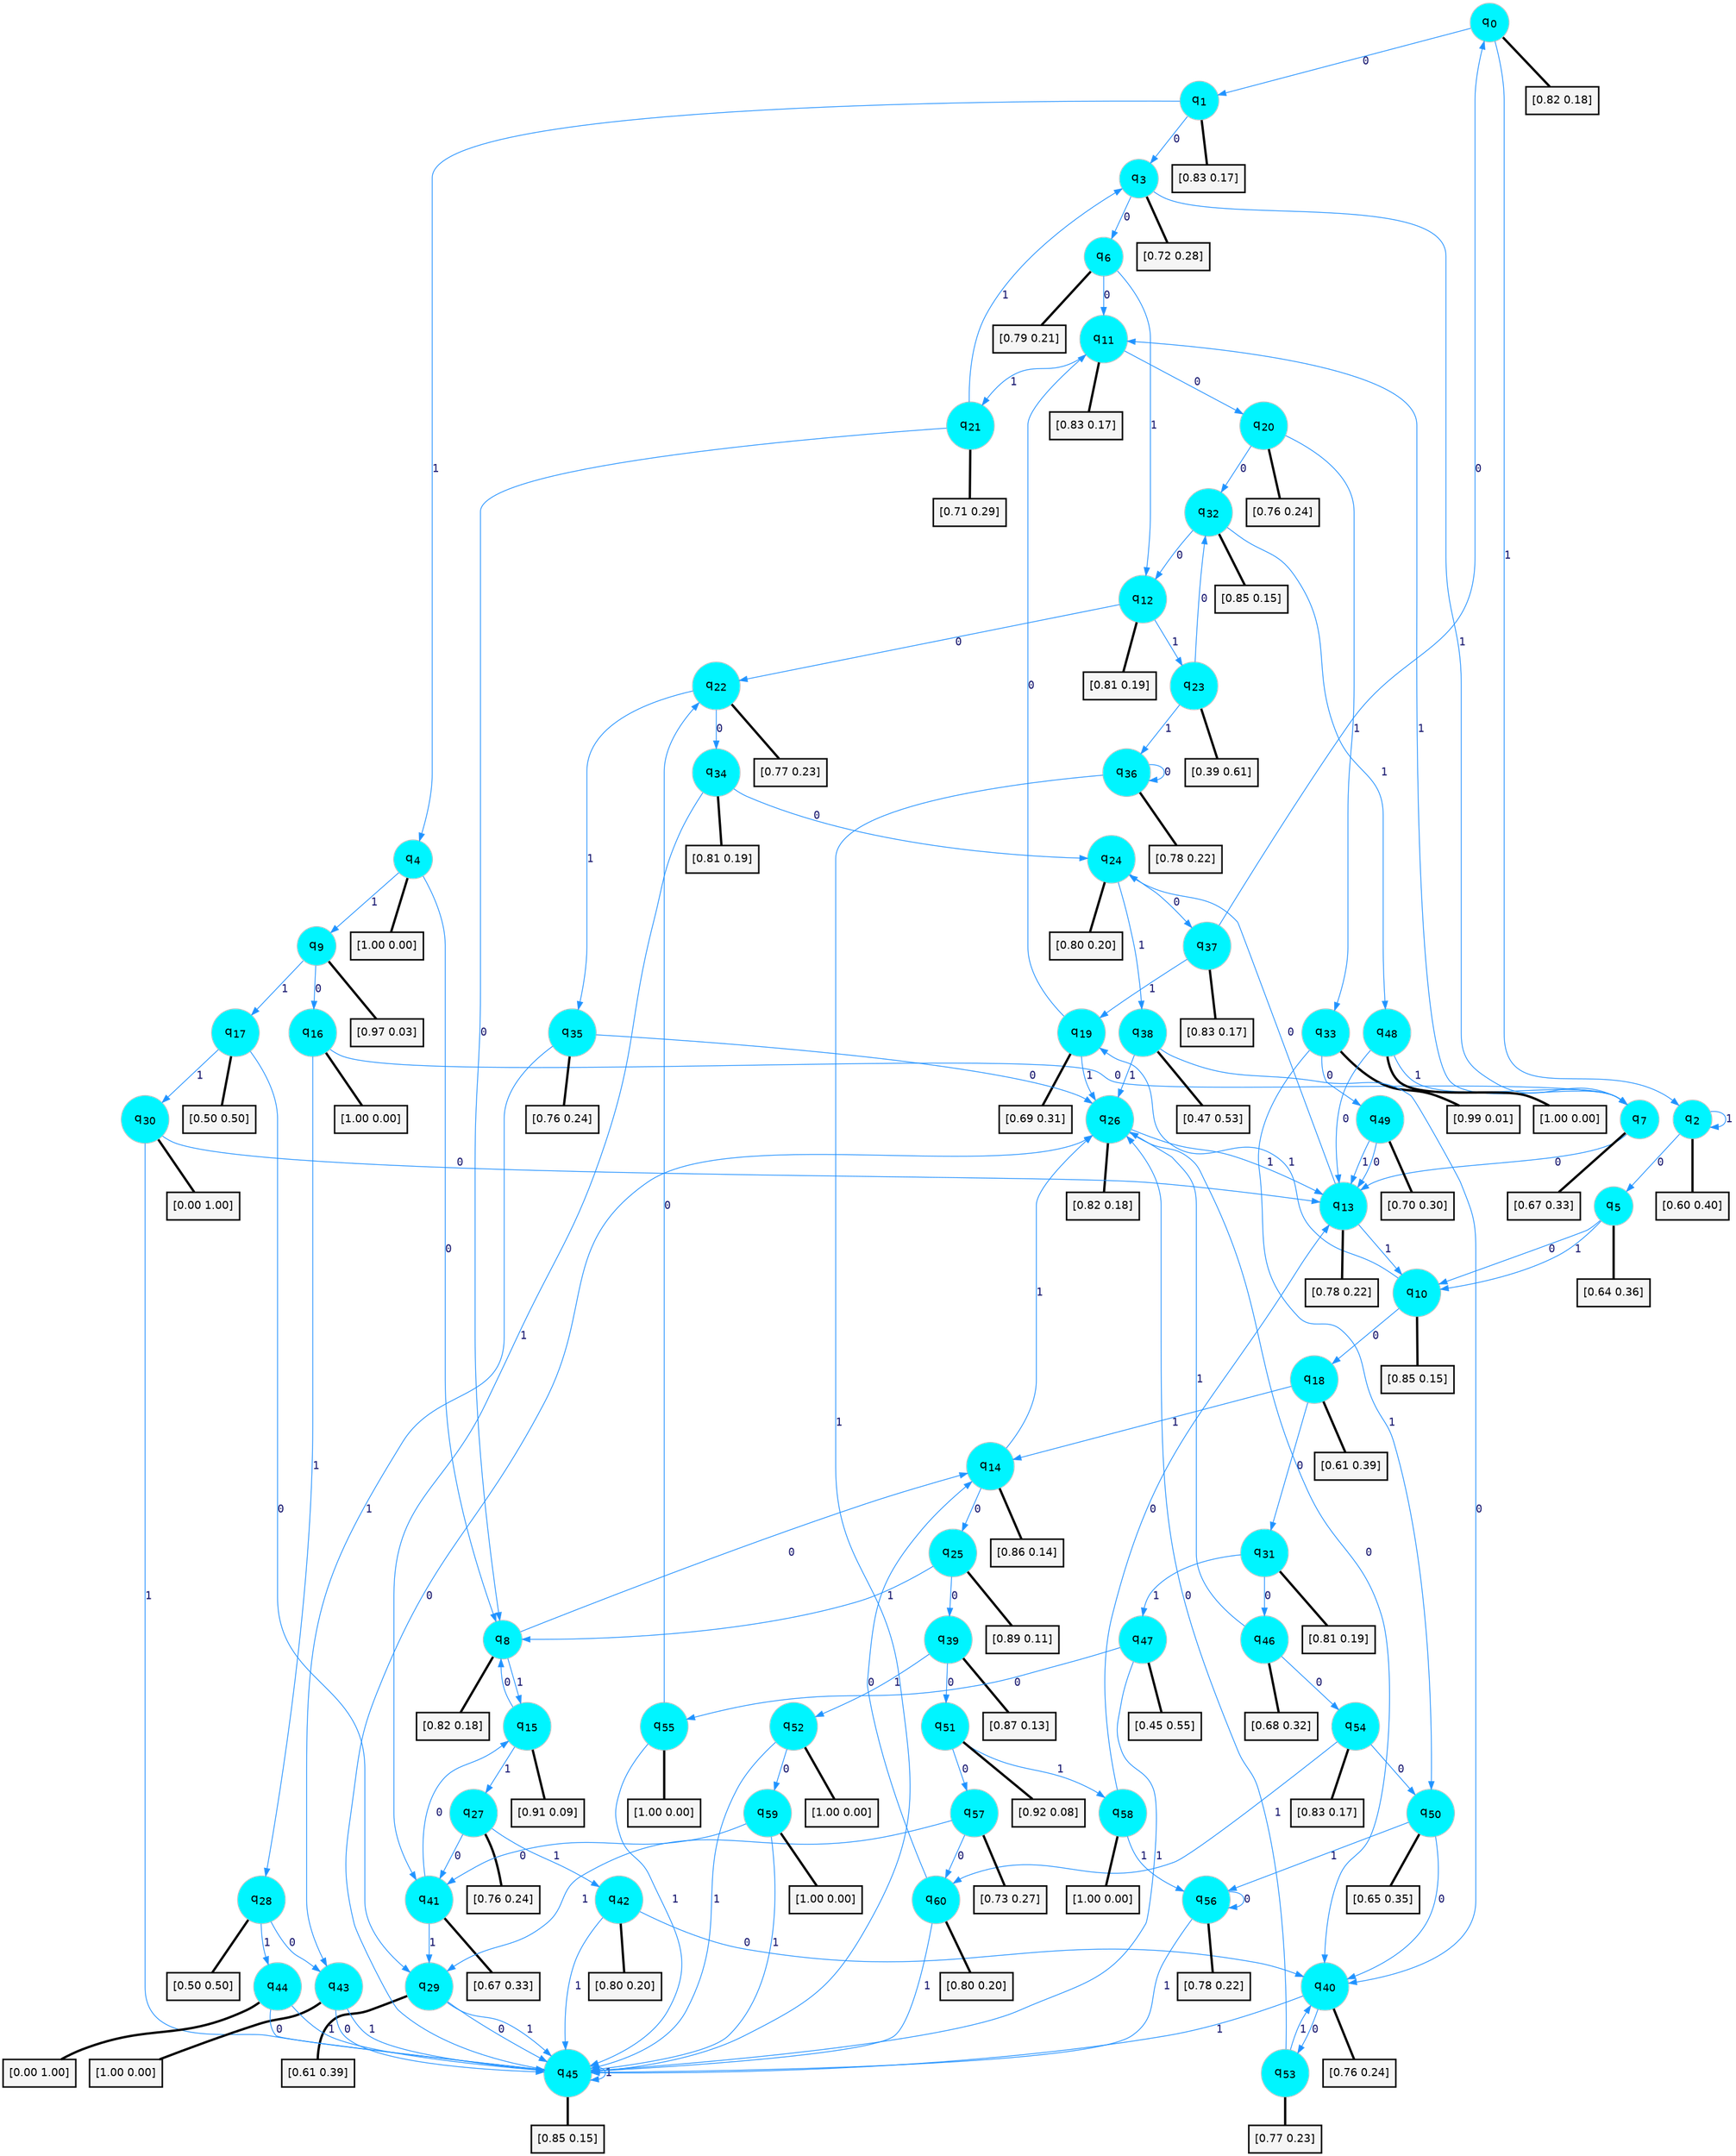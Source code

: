 digraph G {
graph [
bgcolor=transparent, dpi=300, rankdir=TD, size="40,25"];
node [
color=gray, fillcolor=turquoise1, fontcolor=black, fontname=Helvetica, fontsize=16, fontweight=bold, shape=circle, style=filled];
edge [
arrowsize=1, color=dodgerblue1, fontcolor=midnightblue, fontname=courier, fontweight=bold, penwidth=1, style=solid, weight=20];
0[label=<q<SUB>0</SUB>>];
1[label=<q<SUB>1</SUB>>];
2[label=<q<SUB>2</SUB>>];
3[label=<q<SUB>3</SUB>>];
4[label=<q<SUB>4</SUB>>];
5[label=<q<SUB>5</SUB>>];
6[label=<q<SUB>6</SUB>>];
7[label=<q<SUB>7</SUB>>];
8[label=<q<SUB>8</SUB>>];
9[label=<q<SUB>9</SUB>>];
10[label=<q<SUB>10</SUB>>];
11[label=<q<SUB>11</SUB>>];
12[label=<q<SUB>12</SUB>>];
13[label=<q<SUB>13</SUB>>];
14[label=<q<SUB>14</SUB>>];
15[label=<q<SUB>15</SUB>>];
16[label=<q<SUB>16</SUB>>];
17[label=<q<SUB>17</SUB>>];
18[label=<q<SUB>18</SUB>>];
19[label=<q<SUB>19</SUB>>];
20[label=<q<SUB>20</SUB>>];
21[label=<q<SUB>21</SUB>>];
22[label=<q<SUB>22</SUB>>];
23[label=<q<SUB>23</SUB>>];
24[label=<q<SUB>24</SUB>>];
25[label=<q<SUB>25</SUB>>];
26[label=<q<SUB>26</SUB>>];
27[label=<q<SUB>27</SUB>>];
28[label=<q<SUB>28</SUB>>];
29[label=<q<SUB>29</SUB>>];
30[label=<q<SUB>30</SUB>>];
31[label=<q<SUB>31</SUB>>];
32[label=<q<SUB>32</SUB>>];
33[label=<q<SUB>33</SUB>>];
34[label=<q<SUB>34</SUB>>];
35[label=<q<SUB>35</SUB>>];
36[label=<q<SUB>36</SUB>>];
37[label=<q<SUB>37</SUB>>];
38[label=<q<SUB>38</SUB>>];
39[label=<q<SUB>39</SUB>>];
40[label=<q<SUB>40</SUB>>];
41[label=<q<SUB>41</SUB>>];
42[label=<q<SUB>42</SUB>>];
43[label=<q<SUB>43</SUB>>];
44[label=<q<SUB>44</SUB>>];
45[label=<q<SUB>45</SUB>>];
46[label=<q<SUB>46</SUB>>];
47[label=<q<SUB>47</SUB>>];
48[label=<q<SUB>48</SUB>>];
49[label=<q<SUB>49</SUB>>];
50[label=<q<SUB>50</SUB>>];
51[label=<q<SUB>51</SUB>>];
52[label=<q<SUB>52</SUB>>];
53[label=<q<SUB>53</SUB>>];
54[label=<q<SUB>54</SUB>>];
55[label=<q<SUB>55</SUB>>];
56[label=<q<SUB>56</SUB>>];
57[label=<q<SUB>57</SUB>>];
58[label=<q<SUB>58</SUB>>];
59[label=<q<SUB>59</SUB>>];
60[label=<q<SUB>60</SUB>>];
61[label="[0.82 0.18]", shape=box,fontcolor=black, fontname=Helvetica, fontsize=14, penwidth=2, fillcolor=whitesmoke,color=black];
62[label="[0.83 0.17]", shape=box,fontcolor=black, fontname=Helvetica, fontsize=14, penwidth=2, fillcolor=whitesmoke,color=black];
63[label="[0.60 0.40]", shape=box,fontcolor=black, fontname=Helvetica, fontsize=14, penwidth=2, fillcolor=whitesmoke,color=black];
64[label="[0.72 0.28]", shape=box,fontcolor=black, fontname=Helvetica, fontsize=14, penwidth=2, fillcolor=whitesmoke,color=black];
65[label="[1.00 0.00]", shape=box,fontcolor=black, fontname=Helvetica, fontsize=14, penwidth=2, fillcolor=whitesmoke,color=black];
66[label="[0.64 0.36]", shape=box,fontcolor=black, fontname=Helvetica, fontsize=14, penwidth=2, fillcolor=whitesmoke,color=black];
67[label="[0.79 0.21]", shape=box,fontcolor=black, fontname=Helvetica, fontsize=14, penwidth=2, fillcolor=whitesmoke,color=black];
68[label="[0.67 0.33]", shape=box,fontcolor=black, fontname=Helvetica, fontsize=14, penwidth=2, fillcolor=whitesmoke,color=black];
69[label="[0.82 0.18]", shape=box,fontcolor=black, fontname=Helvetica, fontsize=14, penwidth=2, fillcolor=whitesmoke,color=black];
70[label="[0.97 0.03]", shape=box,fontcolor=black, fontname=Helvetica, fontsize=14, penwidth=2, fillcolor=whitesmoke,color=black];
71[label="[0.85 0.15]", shape=box,fontcolor=black, fontname=Helvetica, fontsize=14, penwidth=2, fillcolor=whitesmoke,color=black];
72[label="[0.83 0.17]", shape=box,fontcolor=black, fontname=Helvetica, fontsize=14, penwidth=2, fillcolor=whitesmoke,color=black];
73[label="[0.81 0.19]", shape=box,fontcolor=black, fontname=Helvetica, fontsize=14, penwidth=2, fillcolor=whitesmoke,color=black];
74[label="[0.78 0.22]", shape=box,fontcolor=black, fontname=Helvetica, fontsize=14, penwidth=2, fillcolor=whitesmoke,color=black];
75[label="[0.86 0.14]", shape=box,fontcolor=black, fontname=Helvetica, fontsize=14, penwidth=2, fillcolor=whitesmoke,color=black];
76[label="[0.91 0.09]", shape=box,fontcolor=black, fontname=Helvetica, fontsize=14, penwidth=2, fillcolor=whitesmoke,color=black];
77[label="[1.00 0.00]", shape=box,fontcolor=black, fontname=Helvetica, fontsize=14, penwidth=2, fillcolor=whitesmoke,color=black];
78[label="[0.50 0.50]", shape=box,fontcolor=black, fontname=Helvetica, fontsize=14, penwidth=2, fillcolor=whitesmoke,color=black];
79[label="[0.61 0.39]", shape=box,fontcolor=black, fontname=Helvetica, fontsize=14, penwidth=2, fillcolor=whitesmoke,color=black];
80[label="[0.69 0.31]", shape=box,fontcolor=black, fontname=Helvetica, fontsize=14, penwidth=2, fillcolor=whitesmoke,color=black];
81[label="[0.76 0.24]", shape=box,fontcolor=black, fontname=Helvetica, fontsize=14, penwidth=2, fillcolor=whitesmoke,color=black];
82[label="[0.71 0.29]", shape=box,fontcolor=black, fontname=Helvetica, fontsize=14, penwidth=2, fillcolor=whitesmoke,color=black];
83[label="[0.77 0.23]", shape=box,fontcolor=black, fontname=Helvetica, fontsize=14, penwidth=2, fillcolor=whitesmoke,color=black];
84[label="[0.39 0.61]", shape=box,fontcolor=black, fontname=Helvetica, fontsize=14, penwidth=2, fillcolor=whitesmoke,color=black];
85[label="[0.80 0.20]", shape=box,fontcolor=black, fontname=Helvetica, fontsize=14, penwidth=2, fillcolor=whitesmoke,color=black];
86[label="[0.89 0.11]", shape=box,fontcolor=black, fontname=Helvetica, fontsize=14, penwidth=2, fillcolor=whitesmoke,color=black];
87[label="[0.82 0.18]", shape=box,fontcolor=black, fontname=Helvetica, fontsize=14, penwidth=2, fillcolor=whitesmoke,color=black];
88[label="[0.76 0.24]", shape=box,fontcolor=black, fontname=Helvetica, fontsize=14, penwidth=2, fillcolor=whitesmoke,color=black];
89[label="[0.50 0.50]", shape=box,fontcolor=black, fontname=Helvetica, fontsize=14, penwidth=2, fillcolor=whitesmoke,color=black];
90[label="[0.61 0.39]", shape=box,fontcolor=black, fontname=Helvetica, fontsize=14, penwidth=2, fillcolor=whitesmoke,color=black];
91[label="[0.00 1.00]", shape=box,fontcolor=black, fontname=Helvetica, fontsize=14, penwidth=2, fillcolor=whitesmoke,color=black];
92[label="[0.81 0.19]", shape=box,fontcolor=black, fontname=Helvetica, fontsize=14, penwidth=2, fillcolor=whitesmoke,color=black];
93[label="[0.85 0.15]", shape=box,fontcolor=black, fontname=Helvetica, fontsize=14, penwidth=2, fillcolor=whitesmoke,color=black];
94[label="[0.99 0.01]", shape=box,fontcolor=black, fontname=Helvetica, fontsize=14, penwidth=2, fillcolor=whitesmoke,color=black];
95[label="[0.81 0.19]", shape=box,fontcolor=black, fontname=Helvetica, fontsize=14, penwidth=2, fillcolor=whitesmoke,color=black];
96[label="[0.76 0.24]", shape=box,fontcolor=black, fontname=Helvetica, fontsize=14, penwidth=2, fillcolor=whitesmoke,color=black];
97[label="[0.78 0.22]", shape=box,fontcolor=black, fontname=Helvetica, fontsize=14, penwidth=2, fillcolor=whitesmoke,color=black];
98[label="[0.83 0.17]", shape=box,fontcolor=black, fontname=Helvetica, fontsize=14, penwidth=2, fillcolor=whitesmoke,color=black];
99[label="[0.47 0.53]", shape=box,fontcolor=black, fontname=Helvetica, fontsize=14, penwidth=2, fillcolor=whitesmoke,color=black];
100[label="[0.87 0.13]", shape=box,fontcolor=black, fontname=Helvetica, fontsize=14, penwidth=2, fillcolor=whitesmoke,color=black];
101[label="[0.76 0.24]", shape=box,fontcolor=black, fontname=Helvetica, fontsize=14, penwidth=2, fillcolor=whitesmoke,color=black];
102[label="[0.67 0.33]", shape=box,fontcolor=black, fontname=Helvetica, fontsize=14, penwidth=2, fillcolor=whitesmoke,color=black];
103[label="[0.80 0.20]", shape=box,fontcolor=black, fontname=Helvetica, fontsize=14, penwidth=2, fillcolor=whitesmoke,color=black];
104[label="[1.00 0.00]", shape=box,fontcolor=black, fontname=Helvetica, fontsize=14, penwidth=2, fillcolor=whitesmoke,color=black];
105[label="[0.00 1.00]", shape=box,fontcolor=black, fontname=Helvetica, fontsize=14, penwidth=2, fillcolor=whitesmoke,color=black];
106[label="[0.85 0.15]", shape=box,fontcolor=black, fontname=Helvetica, fontsize=14, penwidth=2, fillcolor=whitesmoke,color=black];
107[label="[0.68 0.32]", shape=box,fontcolor=black, fontname=Helvetica, fontsize=14, penwidth=2, fillcolor=whitesmoke,color=black];
108[label="[0.45 0.55]", shape=box,fontcolor=black, fontname=Helvetica, fontsize=14, penwidth=2, fillcolor=whitesmoke,color=black];
109[label="[1.00 0.00]", shape=box,fontcolor=black, fontname=Helvetica, fontsize=14, penwidth=2, fillcolor=whitesmoke,color=black];
110[label="[0.70 0.30]", shape=box,fontcolor=black, fontname=Helvetica, fontsize=14, penwidth=2, fillcolor=whitesmoke,color=black];
111[label="[0.65 0.35]", shape=box,fontcolor=black, fontname=Helvetica, fontsize=14, penwidth=2, fillcolor=whitesmoke,color=black];
112[label="[0.92 0.08]", shape=box,fontcolor=black, fontname=Helvetica, fontsize=14, penwidth=2, fillcolor=whitesmoke,color=black];
113[label="[1.00 0.00]", shape=box,fontcolor=black, fontname=Helvetica, fontsize=14, penwidth=2, fillcolor=whitesmoke,color=black];
114[label="[0.77 0.23]", shape=box,fontcolor=black, fontname=Helvetica, fontsize=14, penwidth=2, fillcolor=whitesmoke,color=black];
115[label="[0.83 0.17]", shape=box,fontcolor=black, fontname=Helvetica, fontsize=14, penwidth=2, fillcolor=whitesmoke,color=black];
116[label="[1.00 0.00]", shape=box,fontcolor=black, fontname=Helvetica, fontsize=14, penwidth=2, fillcolor=whitesmoke,color=black];
117[label="[0.78 0.22]", shape=box,fontcolor=black, fontname=Helvetica, fontsize=14, penwidth=2, fillcolor=whitesmoke,color=black];
118[label="[0.73 0.27]", shape=box,fontcolor=black, fontname=Helvetica, fontsize=14, penwidth=2, fillcolor=whitesmoke,color=black];
119[label="[1.00 0.00]", shape=box,fontcolor=black, fontname=Helvetica, fontsize=14, penwidth=2, fillcolor=whitesmoke,color=black];
120[label="[1.00 0.00]", shape=box,fontcolor=black, fontname=Helvetica, fontsize=14, penwidth=2, fillcolor=whitesmoke,color=black];
121[label="[0.80 0.20]", shape=box,fontcolor=black, fontname=Helvetica, fontsize=14, penwidth=2, fillcolor=whitesmoke,color=black];
0->1 [label=0];
0->2 [label=1];
0->61 [arrowhead=none, penwidth=3,color=black];
1->3 [label=0];
1->4 [label=1];
1->62 [arrowhead=none, penwidth=3,color=black];
2->5 [label=0];
2->2 [label=1];
2->63 [arrowhead=none, penwidth=3,color=black];
3->6 [label=0];
3->7 [label=1];
3->64 [arrowhead=none, penwidth=3,color=black];
4->8 [label=0];
4->9 [label=1];
4->65 [arrowhead=none, penwidth=3,color=black];
5->10 [label=0];
5->10 [label=1];
5->66 [arrowhead=none, penwidth=3,color=black];
6->11 [label=0];
6->12 [label=1];
6->67 [arrowhead=none, penwidth=3,color=black];
7->13 [label=0];
7->11 [label=1];
7->68 [arrowhead=none, penwidth=3,color=black];
8->14 [label=0];
8->15 [label=1];
8->69 [arrowhead=none, penwidth=3,color=black];
9->16 [label=0];
9->17 [label=1];
9->70 [arrowhead=none, penwidth=3,color=black];
10->18 [label=0];
10->19 [label=1];
10->71 [arrowhead=none, penwidth=3,color=black];
11->20 [label=0];
11->21 [label=1];
11->72 [arrowhead=none, penwidth=3,color=black];
12->22 [label=0];
12->23 [label=1];
12->73 [arrowhead=none, penwidth=3,color=black];
13->24 [label=0];
13->10 [label=1];
13->74 [arrowhead=none, penwidth=3,color=black];
14->25 [label=0];
14->26 [label=1];
14->75 [arrowhead=none, penwidth=3,color=black];
15->8 [label=0];
15->27 [label=1];
15->76 [arrowhead=none, penwidth=3,color=black];
16->7 [label=0];
16->28 [label=1];
16->77 [arrowhead=none, penwidth=3,color=black];
17->29 [label=0];
17->30 [label=1];
17->78 [arrowhead=none, penwidth=3,color=black];
18->31 [label=0];
18->14 [label=1];
18->79 [arrowhead=none, penwidth=3,color=black];
19->11 [label=0];
19->26 [label=1];
19->80 [arrowhead=none, penwidth=3,color=black];
20->32 [label=0];
20->33 [label=1];
20->81 [arrowhead=none, penwidth=3,color=black];
21->8 [label=0];
21->3 [label=1];
21->82 [arrowhead=none, penwidth=3,color=black];
22->34 [label=0];
22->35 [label=1];
22->83 [arrowhead=none, penwidth=3,color=black];
23->32 [label=0];
23->36 [label=1];
23->84 [arrowhead=none, penwidth=3,color=black];
24->37 [label=0];
24->38 [label=1];
24->85 [arrowhead=none, penwidth=3,color=black];
25->39 [label=0];
25->8 [label=1];
25->86 [arrowhead=none, penwidth=3,color=black];
26->40 [label=0];
26->13 [label=1];
26->87 [arrowhead=none, penwidth=3,color=black];
27->41 [label=0];
27->42 [label=1];
27->88 [arrowhead=none, penwidth=3,color=black];
28->43 [label=0];
28->44 [label=1];
28->89 [arrowhead=none, penwidth=3,color=black];
29->45 [label=0];
29->45 [label=1];
29->90 [arrowhead=none, penwidth=3,color=black];
30->13 [label=0];
30->45 [label=1];
30->91 [arrowhead=none, penwidth=3,color=black];
31->46 [label=0];
31->47 [label=1];
31->92 [arrowhead=none, penwidth=3,color=black];
32->12 [label=0];
32->48 [label=1];
32->93 [arrowhead=none, penwidth=3,color=black];
33->49 [label=0];
33->50 [label=1];
33->94 [arrowhead=none, penwidth=3,color=black];
34->24 [label=0];
34->41 [label=1];
34->95 [arrowhead=none, penwidth=3,color=black];
35->26 [label=0];
35->43 [label=1];
35->96 [arrowhead=none, penwidth=3,color=black];
36->36 [label=0];
36->45 [label=1];
36->97 [arrowhead=none, penwidth=3,color=black];
37->0 [label=0];
37->19 [label=1];
37->98 [arrowhead=none, penwidth=3,color=black];
38->40 [label=0];
38->26 [label=1];
38->99 [arrowhead=none, penwidth=3,color=black];
39->51 [label=0];
39->52 [label=1];
39->100 [arrowhead=none, penwidth=3,color=black];
40->53 [label=0];
40->45 [label=1];
40->101 [arrowhead=none, penwidth=3,color=black];
41->15 [label=0];
41->29 [label=1];
41->102 [arrowhead=none, penwidth=3,color=black];
42->40 [label=0];
42->45 [label=1];
42->103 [arrowhead=none, penwidth=3,color=black];
43->45 [label=0];
43->45 [label=1];
43->104 [arrowhead=none, penwidth=3,color=black];
44->45 [label=0];
44->45 [label=1];
44->105 [arrowhead=none, penwidth=3,color=black];
45->26 [label=0];
45->45 [label=1];
45->106 [arrowhead=none, penwidth=3,color=black];
46->54 [label=0];
46->26 [label=1];
46->107 [arrowhead=none, penwidth=3,color=black];
47->55 [label=0];
47->45 [label=1];
47->108 [arrowhead=none, penwidth=3,color=black];
48->13 [label=0];
48->7 [label=1];
48->109 [arrowhead=none, penwidth=3,color=black];
49->13 [label=0];
49->13 [label=1];
49->110 [arrowhead=none, penwidth=3,color=black];
50->40 [label=0];
50->56 [label=1];
50->111 [arrowhead=none, penwidth=3,color=black];
51->57 [label=0];
51->58 [label=1];
51->112 [arrowhead=none, penwidth=3,color=black];
52->59 [label=0];
52->45 [label=1];
52->113 [arrowhead=none, penwidth=3,color=black];
53->26 [label=0];
53->40 [label=1];
53->114 [arrowhead=none, penwidth=3,color=black];
54->50 [label=0];
54->60 [label=1];
54->115 [arrowhead=none, penwidth=3,color=black];
55->22 [label=0];
55->45 [label=1];
55->116 [arrowhead=none, penwidth=3,color=black];
56->56 [label=0];
56->45 [label=1];
56->117 [arrowhead=none, penwidth=3,color=black];
57->60 [label=0];
57->29 [label=1];
57->118 [arrowhead=none, penwidth=3,color=black];
58->13 [label=0];
58->56 [label=1];
58->119 [arrowhead=none, penwidth=3,color=black];
59->41 [label=0];
59->45 [label=1];
59->120 [arrowhead=none, penwidth=3,color=black];
60->14 [label=0];
60->45 [label=1];
60->121 [arrowhead=none, penwidth=3,color=black];
}
